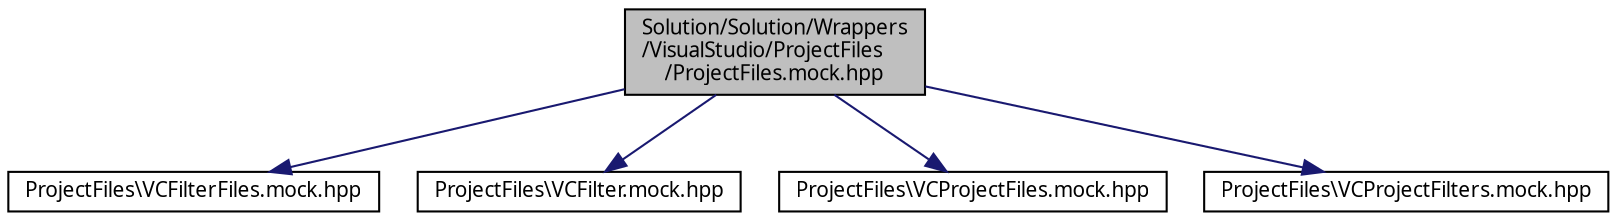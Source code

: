 digraph "Solution/Solution/Wrappers/VisualStudio/ProjectFiles/ProjectFiles.mock.hpp"
{
 // INTERACTIVE_SVG=YES
  edge [fontname="Verdana",fontsize="10",labelfontname="Verdana",labelfontsize="10"];
  node [fontname="Verdana",fontsize="10",shape=record];
  Node1 [label="Solution/Solution/Wrappers\l/VisualStudio/ProjectFiles\l/ProjectFiles.mock.hpp",height=0.2,width=0.4,color="black", fillcolor="grey75", style="filled", fontcolor="black"];
  Node1 -> Node2 [color="midnightblue",fontsize="10",style="solid",fontname="Verdana"];
  Node2 [label="ProjectFiles\\VCFilterFiles.mock.hpp",height=0.2,width=0.4,color="black", fillcolor="white", style="filled",URL="$_v_c_filter_files_8mock_8hpp_source.html"];
  Node1 -> Node3 [color="midnightblue",fontsize="10",style="solid",fontname="Verdana"];
  Node3 [label="ProjectFiles\\VCFilter.mock.hpp",height=0.2,width=0.4,color="black", fillcolor="white", style="filled",URL="$_v_c_filter_8mock_8hpp_source.html"];
  Node1 -> Node4 [color="midnightblue",fontsize="10",style="solid",fontname="Verdana"];
  Node4 [label="ProjectFiles\\VCProjectFiles.mock.hpp",height=0.2,width=0.4,color="black", fillcolor="white", style="filled",URL="$_v_c_project_files_8mock_8hpp_source.html"];
  Node1 -> Node5 [color="midnightblue",fontsize="10",style="solid",fontname="Verdana"];
  Node5 [label="ProjectFiles\\VCProjectFilters.mock.hpp",height=0.2,width=0.4,color="black", fillcolor="white", style="filled",URL="$_v_c_project_filters_8mock_8hpp_source.html"];
}
